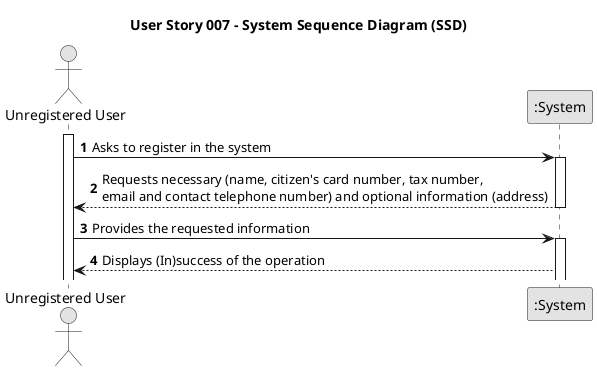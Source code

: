 @startuml
skinparam monochrome true
skinparam packageStyle rectangle
skinparam shadowing false

title User Story 007 - System Sequence Diagram (SSD)

autonumber

actor "Unregistered User" as User
participant ":System" as System

activate User

User -> System : Asks to register in the system
activate System

System --> User : Requests necessary (name, citizen's card number, tax number, \nemail and contact telephone number) and optional information (address)
deactivate System

User -> System : Provides the requested information
activate System

System --> User : Displays (In)success of the operation

@enduml